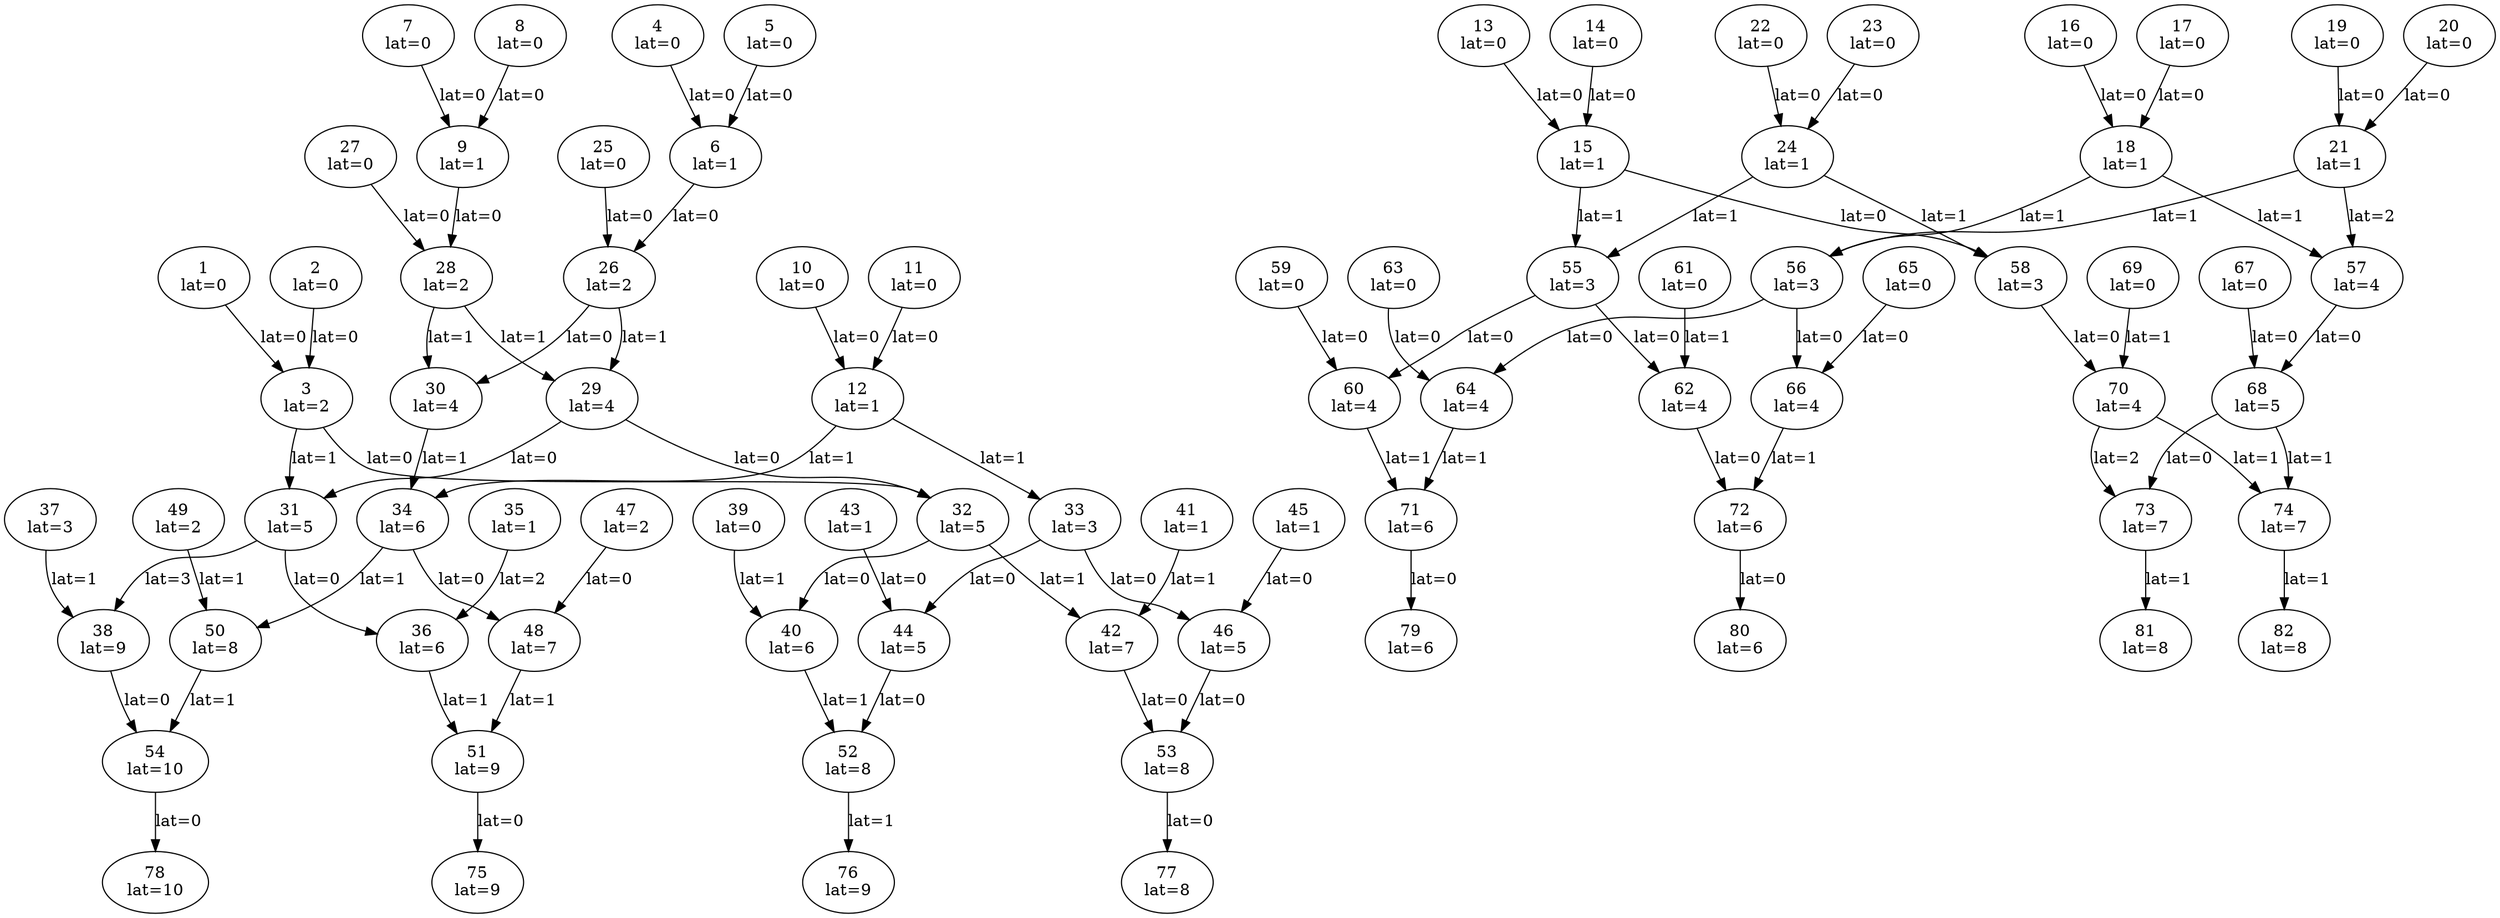 Digraph G {
"1"[label = "\N\nlat=0"];
"2"[label = "\N\nlat=0"];
"4"[label = "\N\nlat=0"];
"5"[label = "\N\nlat=0"];
"7"[label = "\N\nlat=0"];
"8"[label = "\N\nlat=0"];
"10"[label = "\N\nlat=0"];
"11"[label = "\N\nlat=0"];
"13"[label = "\N\nlat=0"];
"14"[label = "\N\nlat=0"];
"16"[label = "\N\nlat=0"];
"17"[label = "\N\nlat=0"];
"19"[label = "\N\nlat=0"];
"20"[label = "\N\nlat=0"];
"22"[label = "\N\nlat=0"];
"23"[label = "\N\nlat=0"];
"25"[label = "\N\nlat=0"];
"27"[label = "\N\nlat=0"];
"35"[label = "\N\nlat=1"];
"37"[label = "\N\nlat=3"];
"39"[label = "\N\nlat=0"];
"41"[label = "\N\nlat=1"];
"43"[label = "\N\nlat=1"];
"45"[label = "\N\nlat=1"];
"47"[label = "\N\nlat=2"];
"49"[label = "\N\nlat=2"];
"59"[label = "\N\nlat=0"];
"61"[label = "\N\nlat=0"];
"63"[label = "\N\nlat=0"];
"65"[label = "\N\nlat=0"];
"67"[label = "\N\nlat=0"];
"69"[label = "\N\nlat=0"];
"75"[label = "\N\nlat=9"];
"51"->"75"[label = "lat=0"];
"76"[label = "\N\nlat=9"];
"52"->"76"[label = "lat=1"];
"77"[label = "\N\nlat=8"];
"53"->"77"[label = "lat=0"];
"78"[label = "\N\nlat=10"];
"54"->"78"[label = "lat=0"];
"79"[label = "\N\nlat=6"];
"71"->"79"[label = "lat=0"];
"80"[label = "\N\nlat=6"];
"72"->"80"[label = "lat=0"];
"81"[label = "\N\nlat=8"];
"73"->"81"[label = "lat=1"];
"82"[label = "\N\nlat=8"];
"74"->"82"[label = "lat=1"];
"3"[label = "\N\nlat=2"];
"1"->"3"[label = "lat=0"];
"2"->"3"[label = "lat=0"];
"6"[label = "\N\nlat=1"];
"4"->"6"[label = "lat=0"];
"5"->"6"[label = "lat=0"];
"9"[label = "\N\nlat=1"];
"7"->"9"[label = "lat=0"];
"8"->"9"[label = "lat=0"];
"12"[label = "\N\nlat=1"];
"10"->"12"[label = "lat=0"];
"11"->"12"[label = "lat=0"];
"15"[label = "\N\nlat=1"];
"13"->"15"[label = "lat=0"];
"14"->"15"[label = "lat=0"];
"18"[label = "\N\nlat=1"];
"16"->"18"[label = "lat=0"];
"17"->"18"[label = "lat=0"];
"21"[label = "\N\nlat=1"];
"19"->"21"[label = "lat=0"];
"20"->"21"[label = "lat=0"];
"24"[label = "\N\nlat=1"];
"22"->"24"[label = "lat=0"];
"23"->"24"[label = "lat=0"];
"26"[label = "\N\nlat=2"];
"6"->"26"[label = "lat=0"];
"25"->"26"[label = "lat=0"];
"28"[label = "\N\nlat=2"];
"9"->"28"[label = "lat=0"];
"27"->"28"[label = "lat=0"];
"29"[label = "\N\nlat=4"];
"26"->"29"[label = "lat=1"];
"28"->"29"[label = "lat=1"];
"30"[label = "\N\nlat=4"];
"26"->"30"[label = "lat=0"];
"28"->"30"[label = "lat=1"];
"31"[label = "\N\nlat=5"];
"3"->"31"[label = "lat=1"];
"29"->"31"[label = "lat=0"];
"32"[label = "\N\nlat=5"];
"3"->"32"[label = "lat=0"];
"29"->"32"[label = "lat=0"];
"33"[label = "\N\nlat=3"];
"12"->"33"[label = "lat=1"];
"34"[label = "\N\nlat=6"];
"12"->"34"[label = "lat=1"];
"30"->"34"[label = "lat=1"];
"36"[label = "\N\nlat=6"];
"31"->"36"[label = "lat=0"];
"35"->"36"[label = "lat=2"];
"38"[label = "\N\nlat=9"];
"31"->"38"[label = "lat=3"];
"37"->"38"[label = "lat=1"];
"40"[label = "\N\nlat=6"];
"32"->"40"[label = "lat=0"];
"39"->"40"[label = "lat=1"];
"42"[label = "\N\nlat=7"];
"32"->"42"[label = "lat=1"];
"41"->"42"[label = "lat=1"];
"44"[label = "\N\nlat=5"];
"33"->"44"[label = "lat=0"];
"43"->"44"[label = "lat=0"];
"46"[label = "\N\nlat=5"];
"33"->"46"[label = "lat=0"];
"45"->"46"[label = "lat=0"];
"48"[label = "\N\nlat=7"];
"34"->"48"[label = "lat=0"];
"47"->"48"[label = "lat=0"];
"50"[label = "\N\nlat=8"];
"34"->"50"[label = "lat=1"];
"49"->"50"[label = "lat=1"];
"51"[label = "\N\nlat=9"];
"36"->"51"[label = "lat=1"];
"48"->"51"[label = "lat=1"];
"52"[label = "\N\nlat=8"];
"40"->"52"[label = "lat=1"];
"44"->"52"[label = "lat=0"];
"53"[label = "\N\nlat=8"];
"42"->"53"[label = "lat=0"];
"46"->"53"[label = "lat=0"];
"54"[label = "\N\nlat=10"];
"38"->"54"[label = "lat=0"];
"50"->"54"[label = "lat=1"];
"55"[label = "\N\nlat=3"];
"15"->"55"[label = "lat=1"];
"24"->"55"[label = "lat=1"];
"56"[label = "\N\nlat=3"];
"18"->"56"[label = "lat=1"];
"21"->"56"[label = "lat=1"];
"57"[label = "\N\nlat=4"];
"18"->"57"[label = "lat=1"];
"21"->"57"[label = "lat=2"];
"58"[label = "\N\nlat=3"];
"15"->"58"[label = "lat=0"];
"24"->"58"[label = "lat=1"];
"60"[label = "\N\nlat=4"];
"55"->"60"[label = "lat=0"];
"59"->"60"[label = "lat=0"];
"62"[label = "\N\nlat=4"];
"55"->"62"[label = "lat=0"];
"61"->"62"[label = "lat=1"];
"64"[label = "\N\nlat=4"];
"56"->"64"[label = "lat=0"];
"63"->"64"[label = "lat=0"];
"66"[label = "\N\nlat=4"];
"56"->"66"[label = "lat=0"];
"65"->"66"[label = "lat=0"];
"68"[label = "\N\nlat=5"];
"57"->"68"[label = "lat=0"];
"67"->"68"[label = "lat=0"];
"70"[label = "\N\nlat=4"];
"58"->"70"[label = "lat=0"];
"69"->"70"[label = "lat=1"];
"71"[label = "\N\nlat=6"];
"60"->"71"[label = "lat=1"];
"64"->"71"[label = "lat=1"];
"72"[label = "\N\nlat=6"];
"62"->"72"[label = "lat=0"];
"66"->"72"[label = "lat=1"];
"73"[label = "\N\nlat=7"];
"68"->"73"[label = "lat=0"];
"70"->"73"[label = "lat=2"];
"74"[label = "\N\nlat=7"];
"68"->"74"[label = "lat=1"];
"70"->"74"[label = "lat=1"];
}
